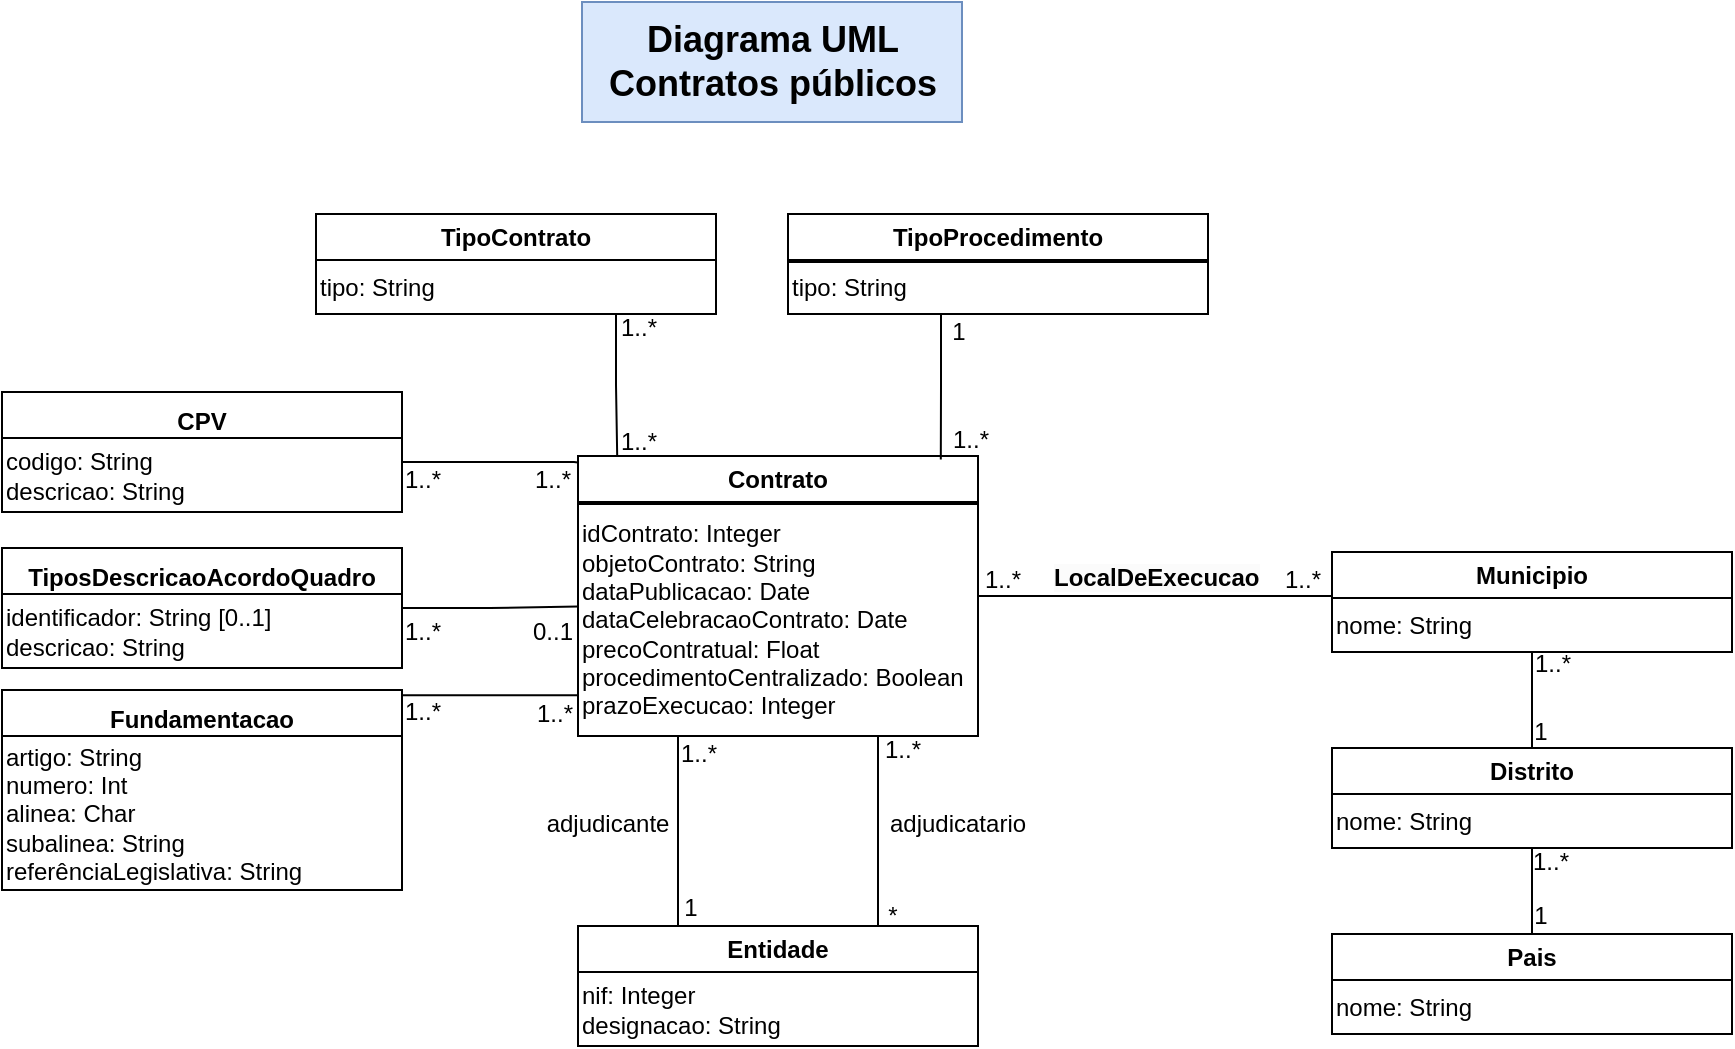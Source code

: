 <mxfile>
    <diagram name="Página-1" id="wmexFkZFV4C5G2_LSLB-">
        <mxGraphModel dx="136" dy="1538" grid="1" gridSize="10" guides="1" tooltips="1" connect="1" arrows="1" fold="1" page="1" pageScale="1" pageWidth="827" pageHeight="1169" background="#FFFFFF" math="0" shadow="0">
            <root>
                <mxCell id="0"/>
                <mxCell id="1" parent="0"/>
                <mxCell id="sc01ruT6ysA6_fWMWiFZ-7" style="edgeStyle=orthogonalEdgeStyle;rounded=0;orthogonalLoop=1;jettySize=auto;html=1;exitX=1;exitY=0.5;exitDx=0;exitDy=0;entryX=0;entryY=0;entryDx=0;entryDy=0;endArrow=none;endFill=0;" parent="1" source="24jAjjag3Yym39tfX2p5-2" target="24jAjjag3Yym39tfX2p5-18" edge="1">
                    <mxGeometry relative="1" as="geometry">
                        <mxPoint x="680.0" y="-770" as="targetPoint"/>
                        <Array as="points">
                            <mxPoint x="714" y="-803"/>
                        </Array>
                    </mxGeometry>
                </mxCell>
                <mxCell id="24jAjjag3Yym39tfX2p5-2" value="Contrato" style="swimlane;whiteSpace=wrap;html=1;align=center;" parent="1" vertex="1">
                    <mxGeometry x="318" y="-873" width="200" height="123" as="geometry">
                        <mxRectangle x="290" y="50" width="90" height="30" as="alternateBounds"/>
                    </mxGeometry>
                </mxCell>
                <mxCell id="24jAjjag3Yym39tfX2p5-3" value="&lt;div style=&quot;text-align: justify;&quot;&gt;idContrato: Integer&lt;/div&gt;&lt;div style=&quot;text-align: justify;&quot;&gt;objetoContrato:&amp;nbsp;String&lt;/div&gt;&lt;div style=&quot;text-align: justify;&quot;&gt;dataPublicacao: Date&lt;/div&gt;&lt;div style=&quot;text-align: justify;&quot;&gt;dataCelebracaoContrato: Date&lt;/div&gt;&lt;div style=&quot;text-align: justify;&quot;&gt;precoContratual: Float&lt;/div&gt;&lt;div style=&quot;text-align: justify;&quot;&gt;procedimentoCentralizado: Boolean&lt;span style=&quot;background-color: initial; color: rgba(0, 0, 0, 0); font-family: monospace; font-size: 0px; text-align: left; text-wrap-mode: nowrap;&quot;&gt;%3CmxGraphModel%3E%3Croot%3E%3CmxCell%20id%3D%220%22%2F%3E%3CmxCell%20id%3D%221%22%20parent%3D%220%22%2F%3E%3CmxCell%20id%3D%222%22%20value%3D%22Contrato%22%20style%3D%22swimlane%3BwhiteSpace%3Dwrap%3Bhtml%3D1%3B%22%20vertex%3D%221%22%20parent%3D%221%22%3E%3CmxGeometry%20x%3D%22290%22%20y%3D%2250%22%20width%3D%22200%22%20height%3D%22200%22%20as%3D%22geometry%22%3E%3CmxRectangle%20x%3D%22290%22%20y%3D%2250%22%20width%3D%2290%22%20height%3D%2230%22%20as%3D%22alternateBounds%22%2F%3E%3C%2FmxGeometry%3E%3C%2FmxCell%3E%3CmxCell%20id%3D%223%22%20value%3D%22%26lt%3Bdiv%20style%3D%26quot%3Btext-align%3A%20justify%3B%26quot%3B%26gt%3BidContrato%26lt%3B%2Fdiv%26gt%3B%26lt%3Bdiv%20style%3D%26quot%3Btext-align%3A%20justify%3B%26quot%3B%26gt%3BtipoContrato%26lt%3B%2Fdiv%26gt%3B%26lt%3Bdiv%20style%3D%26quot%3Btext-align%3A%20justify%3B%26quot%3B%26gt%3BdataPublicacao%26lt%3B%2Fdiv%26gt%3B%26lt%3Bdiv%20style%3D%26quot%3Btext-align%3A%20justify%3B%26quot%3B%26gt%3BprecoContratual%26lt%3B%2Fdiv%26gt%3B%26lt%3Bdiv%20style%3D%26quot%3Btext-align%3A%20justify%3B%26quot%3B%26gt%3Bcpv%26lt%3B%2Fdiv%26gt%3B%26lt%3Bdiv%20style%3D%26quot%3Btext-align%3A%20justify%3B%26quot%3B%26gt%3BprocedimentoCentralizado%26lt%3B%2Fdiv%26gt%3B%26lt%3Bdiv%20style%3D%26quot%3Btext-align%3A%20justify%3B%26quot%3B%26gt%3BdescrAcordoQuadro%26lt%3B%2Fdiv%26gt%3B%26lt%3Bdiv%20style%3D%26quot%3Btext-align%3A%20justify%3B%26quot%3B%26gt%3Bfundamentacao%26lt%3B%2Fdiv%26gt%3B%22%20style%3D%22whiteSpace%3Dwrap%3Bhtml%3D1%3Balign%3Dleft%3B%22%20vertex%3D%221%22%20parent%3D%222%22%3E%3CmxGeometry%20y%3D%2223%22%20width%3D%22200%22%20height%3D%22177%22%20as%3D%22geometry%22%2F%3E%3C%2FmxCell%3E%3C%2Froot%3E%3C%2FmxG&lt;/span&gt;&lt;/div&gt;&lt;div style=&quot;text-align: justify;&quot;&gt;&lt;span style=&quot;text-align: left;&quot;&gt;prazoExecucao:&amp;nbsp;&lt;/span&gt;&lt;span style=&quot;background-color: initial; text-align: left;&quot;&gt;Integer&lt;/span&gt;&lt;/div&gt;" style="whiteSpace=wrap;html=1;align=left;" parent="24jAjjag3Yym39tfX2p5-2" vertex="1">
                    <mxGeometry y="24" width="200" height="116" as="geometry"/>
                </mxCell>
                <mxCell id="24jAjjag3Yym39tfX2p5-4" value="Entidade" style="swimlane;whiteSpace=wrap;html=1;align=center;" parent="1" vertex="1">
                    <mxGeometry x="318" y="-638" width="200" height="60" as="geometry"/>
                </mxCell>
                <mxCell id="24jAjjag3Yym39tfX2p5-6" value="nif: Integer&lt;div&gt;designacao: String&lt;/div&gt;" style="rounded=0;whiteSpace=wrap;html=1;align=left;" parent="24jAjjag3Yym39tfX2p5-4" vertex="1">
                    <mxGeometry y="23" width="200" height="37" as="geometry"/>
                </mxCell>
                <mxCell id="24jAjjag3Yym39tfX2p5-17" value="Municipio" style="swimlane;whiteSpace=wrap;html=1;" parent="1" vertex="1">
                    <mxGeometry x="695" y="-825" width="200" height="45" as="geometry"/>
                </mxCell>
                <mxCell id="24jAjjag3Yym39tfX2p5-18" value="&lt;div&gt;nome: String&lt;/div&gt;" style="rounded=0;whiteSpace=wrap;html=1;align=left;" parent="24jAjjag3Yym39tfX2p5-17" vertex="1">
                    <mxGeometry y="23" width="200" height="27" as="geometry"/>
                </mxCell>
                <mxCell id="24jAjjag3Yym39tfX2p5-19" style="edgeStyle=orthogonalEdgeStyle;rounded=0;orthogonalLoop=1;jettySize=auto;html=1;exitX=0.25;exitY=1;exitDx=0;exitDy=0;entryX=0.25;entryY=0;entryDx=0;entryDy=0;endArrow=none;endFill=0;" parent="1" source="24jAjjag3Yym39tfX2p5-3" target="24jAjjag3Yym39tfX2p5-4" edge="1">
                    <mxGeometry relative="1" as="geometry"/>
                </mxCell>
                <mxCell id="24jAjjag3Yym39tfX2p5-20" style="edgeStyle=orthogonalEdgeStyle;rounded=0;orthogonalLoop=1;jettySize=auto;html=1;exitX=0.75;exitY=1;exitDx=0;exitDy=0;entryX=0.75;entryY=0;entryDx=0;entryDy=0;endArrow=none;endFill=0;" parent="1" source="24jAjjag3Yym39tfX2p5-3" target="24jAjjag3Yym39tfX2p5-4" edge="1">
                    <mxGeometry relative="1" as="geometry"/>
                </mxCell>
                <mxCell id="24jAjjag3Yym39tfX2p5-21" value="adjudicante" style="text;html=1;align=center;verticalAlign=middle;whiteSpace=wrap;rounded=0;" parent="1" vertex="1">
                    <mxGeometry x="303" y="-704" width="60" height="30" as="geometry"/>
                </mxCell>
                <mxCell id="24jAjjag3Yym39tfX2p5-22" value="adjudicatario" style="text;html=1;align=center;verticalAlign=middle;whiteSpace=wrap;rounded=0;" parent="1" vertex="1">
                    <mxGeometry x="478" y="-704" width="60" height="30" as="geometry"/>
                </mxCell>
                <mxCell id="24jAjjag3Yym39tfX2p5-28" value="TipoProcedimento" style="swimlane;whiteSpace=wrap;html=1;" parent="1" vertex="1">
                    <mxGeometry x="423" y="-994" width="210" height="50" as="geometry"/>
                </mxCell>
                <mxCell id="24jAjjag3Yym39tfX2p5-29" value="tipo:&amp;nbsp;String" style="whiteSpace=wrap;html=1;align=left;" parent="24jAjjag3Yym39tfX2p5-28" vertex="1">
                    <mxGeometry y="24" width="210" height="26" as="geometry"/>
                </mxCell>
                <mxCell id="24jAjjag3Yym39tfX2p5-30" value="TipoContrato" style="swimlane;whiteSpace=wrap;html=1;" parent="1" vertex="1">
                    <mxGeometry x="187" y="-994" width="200" height="50" as="geometry">
                        <mxRectangle x="290" y="50" width="90" height="30" as="alternateBounds"/>
                    </mxGeometry>
                </mxCell>
                <mxCell id="24jAjjag3Yym39tfX2p5-31" value="tipo:&amp;nbsp;String" style="whiteSpace=wrap;html=1;align=left;" parent="24jAjjag3Yym39tfX2p5-30" vertex="1">
                    <mxGeometry y="23" width="200" height="27" as="geometry"/>
                </mxCell>
                <mxCell id="24jAjjag3Yym39tfX2p5-33" value="CPV" style="swimlane;whiteSpace=wrap;html=1;startSize=30;" parent="1" vertex="1">
                    <mxGeometry x="30" y="-905" width="200" height="60" as="geometry"/>
                </mxCell>
                <mxCell id="24jAjjag3Yym39tfX2p5-34" value="codigo: String&lt;div&gt;descricao: String&lt;/div&gt;" style="whiteSpace=wrap;html=1;align=left;" parent="24jAjjag3Yym39tfX2p5-33" vertex="1">
                    <mxGeometry y="23" width="200" height="37" as="geometry"/>
                </mxCell>
                <mxCell id="24jAjjag3Yym39tfX2p5-38" value="TiposDescricaoAcordoQuadro" style="swimlane;whiteSpace=wrap;html=1;startSize=30;align=center;" parent="1" vertex="1">
                    <mxGeometry x="30" y="-827" width="200" height="60" as="geometry"/>
                </mxCell>
                <mxCell id="24jAjjag3Yym39tfX2p5-39" value="identificador: String&lt;span style=&quot;text-align: justify;&quot;&gt;&amp;nbsp;[0..1]&lt;/span&gt;&lt;br&gt;descricao:&amp;nbsp;String" style="whiteSpace=wrap;html=1;align=left;" parent="24jAjjag3Yym39tfX2p5-38" vertex="1">
                    <mxGeometry y="23" width="200" height="37" as="geometry"/>
                </mxCell>
                <mxCell id="24jAjjag3Yym39tfX2p5-50" value="1..*" style="text;html=1;align=center;verticalAlign=middle;resizable=0;points=[];autosize=1;strokeColor=none;fillColor=none;" parent="1" vertex="1">
                    <mxGeometry x="358" y="-739" width="40" height="30" as="geometry"/>
                </mxCell>
                <mxCell id="24jAjjag3Yym39tfX2p5-52" value="1..*" style="text;html=1;align=center;verticalAlign=middle;resizable=0;points=[];autosize=1;strokeColor=none;fillColor=none;" parent="1" vertex="1">
                    <mxGeometry x="460" y="-741" width="40" height="30" as="geometry"/>
                </mxCell>
                <mxCell id="24jAjjag3Yym39tfX2p5-53" value="1" style="text;html=1;align=center;verticalAlign=middle;resizable=0;points=[];autosize=1;strokeColor=none;fillColor=none;" parent="1" vertex="1">
                    <mxGeometry x="359" y="-662" width="30" height="30" as="geometry"/>
                </mxCell>
                <mxCell id="24jAjjag3Yym39tfX2p5-54" value="*" style="text;html=1;align=center;verticalAlign=middle;resizable=0;points=[];autosize=1;strokeColor=none;fillColor=none;" parent="1" vertex="1">
                    <mxGeometry x="460" y="-658" width="30" height="30" as="geometry"/>
                </mxCell>
                <mxCell id="24jAjjag3Yym39tfX2p5-66" value="1" style="text;html=1;align=center;verticalAlign=middle;resizable=0;points=[];autosize=1;strokeColor=none;fillColor=none;" parent="1" vertex="1">
                    <mxGeometry x="493" y="-950" width="30" height="30" as="geometry"/>
                </mxCell>
                <mxCell id="24jAjjag3Yym39tfX2p5-67" value="1..*" style="text;html=1;align=center;verticalAlign=middle;resizable=0;points=[];autosize=1;strokeColor=none;fillColor=none;" parent="1" vertex="1">
                    <mxGeometry x="494" y="-896" width="40" height="30" as="geometry"/>
                </mxCell>
                <mxCell id="24jAjjag3Yym39tfX2p5-72" value="1..*" style="text;html=1;align=center;verticalAlign=middle;resizable=0;points=[];autosize=1;strokeColor=none;fillColor=none;" parent="1" vertex="1">
                    <mxGeometry x="328" y="-895" width="40" height="30" as="geometry"/>
                </mxCell>
                <mxCell id="24jAjjag3Yym39tfX2p5-79" value="&lt;font color=&quot;#000000&quot;&gt;Diagrama UML&lt;/font&gt;&lt;div style=&quot;font-size: 18px;&quot;&gt;&lt;font color=&quot;#000000&quot;&gt;Contratos públicos&lt;/font&gt;&lt;/div&gt;" style="text;html=1;align=center;verticalAlign=middle;resizable=0;points=[];autosize=1;strokeColor=#6c8ebf;fillColor=#dae8fc;fontStyle=1;fontSize=18;" parent="1" vertex="1">
                    <mxGeometry x="320" y="-1100" width="190" height="60" as="geometry"/>
                </mxCell>
                <mxCell id="sc01ruT6ysA6_fWMWiFZ-15" value="" style="edgeStyle=orthogonalEdgeStyle;rounded=0;orthogonalLoop=1;jettySize=auto;html=1;" parent="1" source="xRIgmgWvNkVK1j1N1y1u-5" target="xRIgmgWvNkVK1j1N1y1u-8" edge="1">
                    <mxGeometry relative="1" as="geometry"/>
                </mxCell>
                <mxCell id="xRIgmgWvNkVK1j1N1y1u-5" value="Distrito" style="swimlane;whiteSpace=wrap;html=1;" parent="1" vertex="1">
                    <mxGeometry x="695" y="-727" width="200" height="46" as="geometry"/>
                </mxCell>
                <mxCell id="xRIgmgWvNkVK1j1N1y1u-6" value="&lt;div&gt;nome: String&lt;/div&gt;" style="rounded=0;whiteSpace=wrap;html=1;align=left;" parent="xRIgmgWvNkVK1j1N1y1u-5" vertex="1">
                    <mxGeometry y="23" width="200" height="27" as="geometry"/>
                </mxCell>
                <mxCell id="xRIgmgWvNkVK1j1N1y1u-7" value="Pais" style="swimlane;whiteSpace=wrap;html=1;" parent="1" vertex="1">
                    <mxGeometry x="695" y="-634" width="200" height="50" as="geometry"/>
                </mxCell>
                <mxCell id="xRIgmgWvNkVK1j1N1y1u-8" value="&lt;div&gt;nome: String&lt;/div&gt;" style="rounded=0;whiteSpace=wrap;html=1;align=left;" parent="xRIgmgWvNkVK1j1N1y1u-7" vertex="1">
                    <mxGeometry y="23" width="200" height="27" as="geometry"/>
                </mxCell>
                <mxCell id="xRIgmgWvNkVK1j1N1y1u-9" style="edgeStyle=orthogonalEdgeStyle;rounded=0;orthogonalLoop=1;jettySize=auto;html=1;exitX=0.5;exitY=1;exitDx=0;exitDy=0;entryX=0.5;entryY=0;entryDx=0;entryDy=0;endArrow=none;endFill=0;" parent="1" source="24jAjjag3Yym39tfX2p5-18" target="xRIgmgWvNkVK1j1N1y1u-5" edge="1">
                    <mxGeometry relative="1" as="geometry"/>
                </mxCell>
                <mxCell id="xRIgmgWvNkVK1j1N1y1u-10" style="edgeStyle=orthogonalEdgeStyle;rounded=0;orthogonalLoop=1;jettySize=auto;html=1;exitX=0.5;exitY=1;exitDx=0;exitDy=0;entryX=0.5;entryY=0;entryDx=0;entryDy=0;endArrow=none;endFill=0;" parent="1" source="xRIgmgWvNkVK1j1N1y1u-6" target="xRIgmgWvNkVK1j1N1y1u-7" edge="1">
                    <mxGeometry relative="1" as="geometry"/>
                </mxCell>
                <mxCell id="sc01ruT6ysA6_fWMWiFZ-6" value="&lt;span style=&quot;color: rgb(0, 0, 0); font-family: Helvetica; font-size: 12px; font-style: normal; font-variant-ligatures: normal; font-variant-caps: normal; font-weight: 700; letter-spacing: normal; orphans: 2; text-align: center; text-indent: 0px; text-transform: none; widows: 2; word-spacing: 0px; -webkit-text-stroke-width: 0px; white-space: normal; background-color: rgb(251, 251, 251); text-decoration-thickness: initial; text-decoration-style: initial; text-decoration-color: initial; display: inline !important; float: none;&quot;&gt;LocalDeExecucao&lt;/span&gt;" style="text;whiteSpace=wrap;html=1;" parent="1" vertex="1">
                    <mxGeometry x="554" y="-826" width="107" height="26" as="geometry"/>
                </mxCell>
                <mxCell id="sc01ruT6ysA6_fWMWiFZ-12" style="edgeStyle=orthogonalEdgeStyle;rounded=0;orthogonalLoop=1;jettySize=auto;html=1;exitX=1;exitY=0.5;exitDx=0;exitDy=0;entryX=0;entryY=0.026;entryDx=0;entryDy=0;entryPerimeter=0;endArrow=none;endFill=0;" parent="1" target="24jAjjag3Yym39tfX2p5-2" edge="1">
                    <mxGeometry relative="1" as="geometry">
                        <mxPoint x="230" y="-859" as="sourcePoint"/>
                        <mxPoint x="316.4" y="-858.384" as="targetPoint"/>
                        <Array as="points">
                            <mxPoint x="230" y="-870"/>
                            <mxPoint x="316" y="-870"/>
                        </Array>
                    </mxGeometry>
                </mxCell>
                <mxCell id="sc01ruT6ysA6_fWMWiFZ-17" value="1..*" style="text;html=1;align=center;verticalAlign=middle;resizable=0;points=[];autosize=1;strokeColor=none;fillColor=none;" parent="1" vertex="1">
                    <mxGeometry x="328" y="-952" width="40" height="30" as="geometry"/>
                </mxCell>
                <mxCell id="sc01ruT6ysA6_fWMWiFZ-18" style="edgeStyle=orthogonalEdgeStyle;rounded=0;orthogonalLoop=1;jettySize=auto;html=1;exitX=0.75;exitY=1;exitDx=0;exitDy=0;entryX=0.098;entryY=-0.001;entryDx=0;entryDy=0;entryPerimeter=0;endArrow=none;endFill=0;" parent="1" source="24jAjjag3Yym39tfX2p5-30" target="24jAjjag3Yym39tfX2p5-2" edge="1">
                    <mxGeometry relative="1" as="geometry"/>
                </mxCell>
                <mxCell id="sc01ruT6ysA6_fWMWiFZ-21" style="edgeStyle=orthogonalEdgeStyle;rounded=0;orthogonalLoop=1;jettySize=auto;html=1;exitX=0.25;exitY=1;exitDx=0;exitDy=0;entryX=0.687;entryY=0.012;entryDx=0;entryDy=0;entryPerimeter=0;endArrow=none;endFill=0;" parent="1" edge="1">
                    <mxGeometry relative="1" as="geometry">
                        <mxPoint x="499.5" y="-944" as="sourcePoint"/>
                        <mxPoint x="499.4" y="-871.284" as="targetPoint"/>
                        <Array as="points">
                            <mxPoint x="499" y="-908"/>
                        </Array>
                    </mxGeometry>
                </mxCell>
                <mxCell id="sc01ruT6ysA6_fWMWiFZ-22" value="1..*" style="text;html=1;align=center;verticalAlign=middle;resizable=0;points=[];autosize=1;strokeColor=none;fillColor=none;" parent="1" vertex="1">
                    <mxGeometry x="285" y="-876" width="40" height="30" as="geometry"/>
                </mxCell>
                <mxCell id="sc01ruT6ysA6_fWMWiFZ-23" value="1..*" style="text;html=1;align=center;verticalAlign=middle;resizable=0;points=[];autosize=1;strokeColor=none;fillColor=none;" parent="1" vertex="1">
                    <mxGeometry x="220" y="-876" width="40" height="30" as="geometry"/>
                </mxCell>
                <mxCell id="sc01ruT6ysA6_fWMWiFZ-24" value="1..*" style="text;html=1;align=center;verticalAlign=middle;resizable=0;points=[];autosize=1;strokeColor=none;fillColor=none;" parent="1" vertex="1">
                    <mxGeometry x="220" y="-800" width="40" height="30" as="geometry"/>
                </mxCell>
                <mxCell id="sc01ruT6ysA6_fWMWiFZ-25" value="0..1" style="text;html=1;align=center;verticalAlign=middle;resizable=0;points=[];autosize=1;strokeColor=none;fillColor=none;" parent="1" vertex="1">
                    <mxGeometry x="285" y="-800" width="40" height="30" as="geometry"/>
                </mxCell>
                <mxCell id="sc01ruT6ysA6_fWMWiFZ-26" value="1" style="text;html=1;align=center;verticalAlign=middle;resizable=0;points=[];autosize=1;strokeColor=none;fillColor=none;" parent="1" vertex="1">
                    <mxGeometry x="784" y="-750" width="30" height="30" as="geometry"/>
                </mxCell>
                <mxCell id="sc01ruT6ysA6_fWMWiFZ-27" value="1" style="text;html=1;align=center;verticalAlign=middle;resizable=0;points=[];autosize=1;strokeColor=none;fillColor=none;" parent="1" vertex="1">
                    <mxGeometry x="784" y="-658" width="30" height="30" as="geometry"/>
                </mxCell>
                <mxCell id="sc01ruT6ysA6_fWMWiFZ-28" value="1..*" style="text;html=1;align=center;verticalAlign=middle;resizable=0;points=[];autosize=1;strokeColor=none;fillColor=none;" parent="1" vertex="1">
                    <mxGeometry x="785" y="-784" width="40" height="30" as="geometry"/>
                </mxCell>
                <mxCell id="sc01ruT6ysA6_fWMWiFZ-29" value="1..*" style="text;html=1;align=center;verticalAlign=middle;resizable=0;points=[];autosize=1;strokeColor=none;fillColor=none;" parent="1" vertex="1">
                    <mxGeometry x="784" y="-685" width="40" height="30" as="geometry"/>
                </mxCell>
                <mxCell id="sc01ruT6ysA6_fWMWiFZ-30" value="1..*" style="text;html=1;align=center;verticalAlign=middle;resizable=0;points=[];autosize=1;strokeColor=none;fillColor=none;" parent="1" vertex="1">
                    <mxGeometry x="660" y="-826" width="40" height="30" as="geometry"/>
                </mxCell>
                <mxCell id="sc01ruT6ysA6_fWMWiFZ-31" value="1..*" style="text;html=1;align=center;verticalAlign=middle;resizable=0;points=[];autosize=1;strokeColor=none;fillColor=none;" parent="1" vertex="1">
                    <mxGeometry x="510" y="-826" width="40" height="30" as="geometry"/>
                </mxCell>
                <mxCell id="8KfDIGqqh71X_LFdBOYf-2" style="edgeStyle=orthogonalEdgeStyle;rounded=0;orthogonalLoop=1;jettySize=auto;html=1;exitX=1;exitY=0.5;exitDx=0;exitDy=0;entryX=0;entryY=0.442;entryDx=0;entryDy=0;entryPerimeter=0;endArrow=none;endFill=0;" parent="1" source="24jAjjag3Yym39tfX2p5-38" target="24jAjjag3Yym39tfX2p5-3" edge="1">
                    <mxGeometry relative="1" as="geometry"/>
                </mxCell>
                <mxCell id="8KfDIGqqh71X_LFdBOYf-3" value="Fundamentacao" style="swimlane;whiteSpace=wrap;html=1;startSize=30;align=center;" parent="1" vertex="1">
                    <mxGeometry x="30" y="-756" width="200" height="100" as="geometry"/>
                </mxCell>
                <mxCell id="8KfDIGqqh71X_LFdBOYf-4" value="artigo: String&lt;div&gt;numero: Int&lt;br&gt;&lt;div&gt;alinea: Char&lt;/div&gt;&lt;div&gt;subalinea: String&lt;/div&gt;&lt;div&gt;referênciaLegislativa: String&lt;/div&gt;&lt;/div&gt;" style="whiteSpace=wrap;html=1;align=left;" parent="8KfDIGqqh71X_LFdBOYf-3" vertex="1">
                    <mxGeometry y="23" width="200" height="77" as="geometry"/>
                </mxCell>
                <mxCell id="8KfDIGqqh71X_LFdBOYf-10" value="1..*" style="text;html=1;align=center;verticalAlign=middle;resizable=0;points=[];autosize=1;strokeColor=none;fillColor=none;" parent="1" vertex="1">
                    <mxGeometry x="220" y="-760" width="40" height="30" as="geometry"/>
                </mxCell>
                <mxCell id="8KfDIGqqh71X_LFdBOYf-11" value="1..*" style="text;html=1;align=center;verticalAlign=middle;resizable=0;points=[];autosize=1;strokeColor=none;fillColor=none;" parent="1" vertex="1">
                    <mxGeometry x="286" y="-759" width="40" height="30" as="geometry"/>
                </mxCell>
                <mxCell id="8KfDIGqqh71X_LFdBOYf-14" style="edgeStyle=orthogonalEdgeStyle;rounded=0;orthogonalLoop=1;jettySize=auto;html=1;exitX=1;exitY=0;exitDx=0;exitDy=0;entryX=-0.001;entryY=0.824;entryDx=0;entryDy=0;entryPerimeter=0;endArrow=none;endFill=0;" parent="1" source="8KfDIGqqh71X_LFdBOYf-4" target="24jAjjag3Yym39tfX2p5-3" edge="1">
                    <mxGeometry relative="1" as="geometry"/>
                </mxCell>
            </root>
        </mxGraphModel>
    </diagram>
</mxfile>